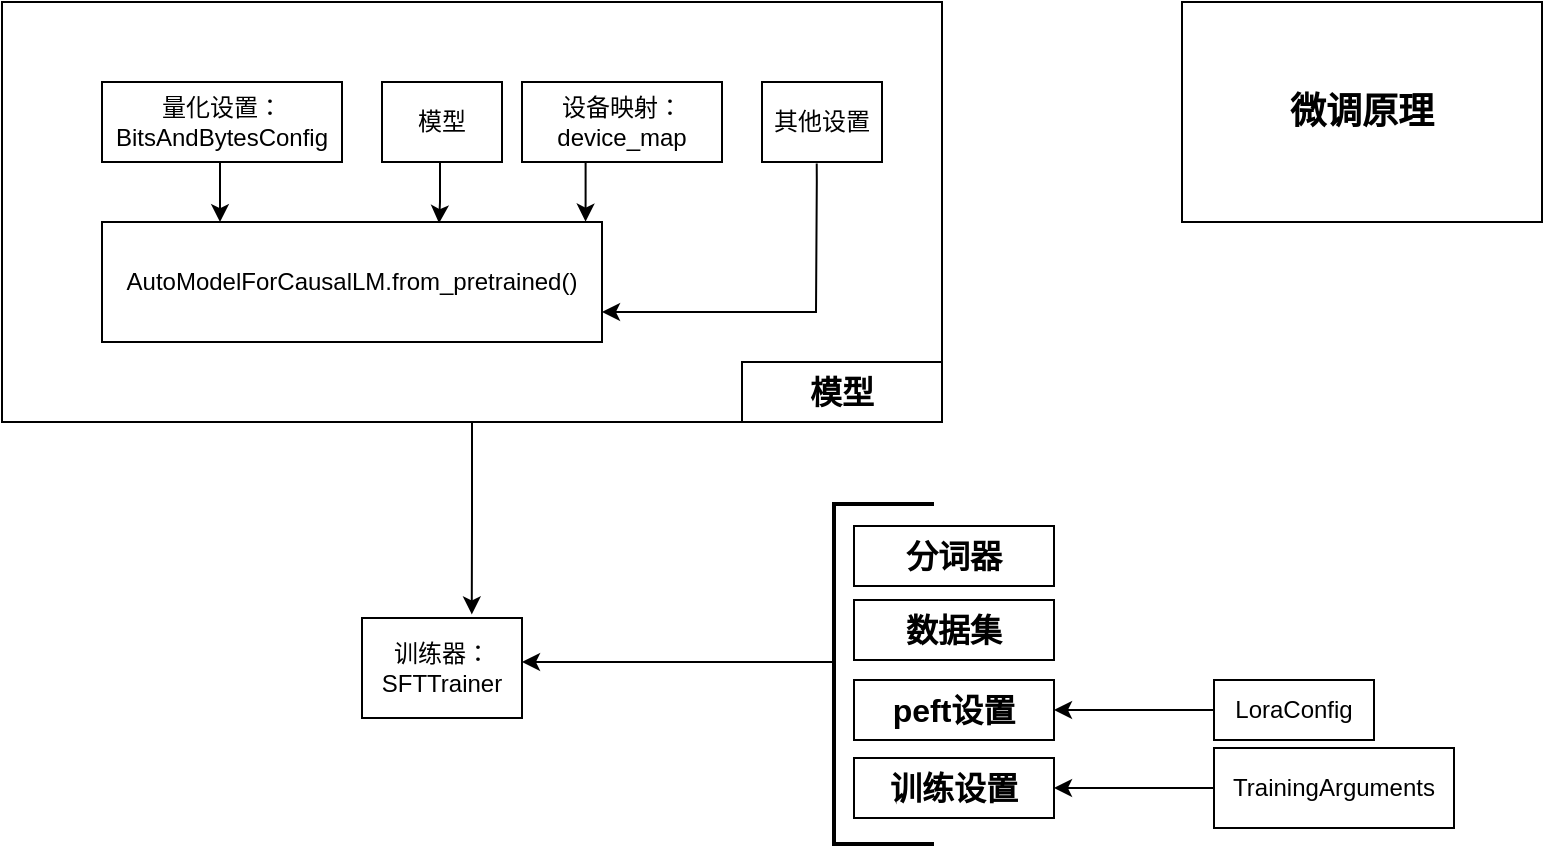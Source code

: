 <mxfile version="22.0.8" type="github">
  <diagram name="第 1 页" id="Sny6aSZBklL-eJnHR8kn">
    <mxGraphModel dx="1050" dy="603" grid="1" gridSize="10" guides="1" tooltips="1" connect="1" arrows="1" fold="1" page="1" pageScale="1" pageWidth="827" pageHeight="1169" math="0" shadow="0">
      <root>
        <mxCell id="0" />
        <mxCell id="1" parent="0" />
        <mxCell id="EeE7hkZNc9PzLSOwyuul-1" value="&lt;font style=&quot;font-size: 18px;&quot;&gt;&lt;b&gt;微调原理&lt;/b&gt;&lt;/font&gt;" style="rounded=0;whiteSpace=wrap;html=1;" vertex="1" parent="1">
          <mxGeometry x="770" y="20" width="180" height="110" as="geometry" />
        </mxCell>
        <mxCell id="EeE7hkZNc9PzLSOwyuul-213" value="&lt;b&gt;&lt;font style=&quot;font-size: 16px;&quot;&gt;数据集&lt;/font&gt;&lt;/b&gt;" style="rounded=0;whiteSpace=wrap;html=1;" vertex="1" parent="1">
          <mxGeometry x="606" y="319" width="100" height="30" as="geometry" />
        </mxCell>
        <mxCell id="EeE7hkZNc9PzLSOwyuul-236" value="&lt;font style=&quot;font-size: 16px;&quot;&gt;&lt;b&gt;peft设置&lt;/b&gt;&lt;/font&gt;" style="whiteSpace=wrap;html=1;" vertex="1" parent="1">
          <mxGeometry x="606" y="359" width="100" height="30" as="geometry" />
        </mxCell>
        <mxCell id="EeE7hkZNc9PzLSOwyuul-239" style="edgeStyle=orthogonalEdgeStyle;rounded=0;orthogonalLoop=1;jettySize=auto;html=1;entryX=1;entryY=0.5;entryDx=0;entryDy=0;" edge="1" parent="1" source="EeE7hkZNc9PzLSOwyuul-237" target="EeE7hkZNc9PzLSOwyuul-236">
          <mxGeometry relative="1" as="geometry" />
        </mxCell>
        <mxCell id="EeE7hkZNc9PzLSOwyuul-237" value="LoraConfig" style="whiteSpace=wrap;html=1;" vertex="1" parent="1">
          <mxGeometry x="786" y="359" width="80" height="30" as="geometry" />
        </mxCell>
        <mxCell id="EeE7hkZNc9PzLSOwyuul-240" value="&lt;b&gt;&lt;font style=&quot;font-size: 16px;&quot;&gt;分词器&lt;/font&gt;&lt;/b&gt;" style="rounded=0;whiteSpace=wrap;html=1;" vertex="1" parent="1">
          <mxGeometry x="606" y="282" width="100" height="30" as="geometry" />
        </mxCell>
        <mxCell id="EeE7hkZNc9PzLSOwyuul-216" value="量化设置：&lt;br&gt;BitsAndBytesConfig" style="rounded=0;whiteSpace=wrap;html=1;" vertex="1" parent="1">
          <mxGeometry x="230" y="60" width="120" height="40" as="geometry" />
        </mxCell>
        <mxCell id="EeE7hkZNc9PzLSOwyuul-218" value="AutoModelForCausalLM.from_pretrained()" style="rounded=0;whiteSpace=wrap;html=1;" vertex="1" parent="1">
          <mxGeometry x="230" y="130" width="250" height="60" as="geometry" />
        </mxCell>
        <mxCell id="EeE7hkZNc9PzLSOwyuul-219" style="edgeStyle=orthogonalEdgeStyle;rounded=0;orthogonalLoop=1;jettySize=auto;html=1;entryX=0.236;entryY=0.001;entryDx=0;entryDy=0;entryPerimeter=0;" edge="1" parent="1" source="EeE7hkZNc9PzLSOwyuul-216" target="EeE7hkZNc9PzLSOwyuul-218">
          <mxGeometry relative="1" as="geometry">
            <mxPoint x="300" y="210" as="targetPoint" />
            <Array as="points">
              <mxPoint x="289" y="110" />
              <mxPoint x="289" y="110" />
            </Array>
          </mxGeometry>
        </mxCell>
        <mxCell id="EeE7hkZNc9PzLSOwyuul-223" style="edgeStyle=orthogonalEdgeStyle;rounded=0;orthogonalLoop=1;jettySize=auto;html=1;entryX=0.674;entryY=0.01;entryDx=0;entryDy=0;entryPerimeter=0;" edge="1" parent="1" source="EeE7hkZNc9PzLSOwyuul-222" target="EeE7hkZNc9PzLSOwyuul-218">
          <mxGeometry relative="1" as="geometry">
            <Array as="points">
              <mxPoint x="399" y="120" />
              <mxPoint x="399" y="120" />
            </Array>
          </mxGeometry>
        </mxCell>
        <mxCell id="EeE7hkZNc9PzLSOwyuul-222" value="模型" style="rounded=0;whiteSpace=wrap;html=1;" vertex="1" parent="1">
          <mxGeometry x="370" y="60" width="60" height="40" as="geometry" />
        </mxCell>
        <mxCell id="EeE7hkZNc9PzLSOwyuul-224" value="设备映射：&lt;br&gt;device_map" style="rounded=0;whiteSpace=wrap;html=1;" vertex="1" parent="1">
          <mxGeometry x="440" y="60" width="100" height="40" as="geometry" />
        </mxCell>
        <mxCell id="EeE7hkZNc9PzLSOwyuul-225" style="edgeStyle=orthogonalEdgeStyle;rounded=0;orthogonalLoop=1;jettySize=auto;html=1;entryX=0.967;entryY=-0.003;entryDx=0;entryDy=0;entryPerimeter=0;" edge="1" parent="1" source="EeE7hkZNc9PzLSOwyuul-224" target="EeE7hkZNc9PzLSOwyuul-218">
          <mxGeometry relative="1" as="geometry">
            <Array as="points">
              <mxPoint x="472" y="120" />
            </Array>
          </mxGeometry>
        </mxCell>
        <mxCell id="EeE7hkZNc9PzLSOwyuul-249" style="edgeStyle=orthogonalEdgeStyle;rounded=0;orthogonalLoop=1;jettySize=auto;html=1;entryX=0.686;entryY=-0.036;entryDx=0;entryDy=0;entryPerimeter=0;" edge="1" parent="1" source="EeE7hkZNc9PzLSOwyuul-229" target="EeE7hkZNc9PzLSOwyuul-248">
          <mxGeometry relative="1" as="geometry">
            <Array as="points" />
          </mxGeometry>
        </mxCell>
        <object label="" id="EeE7hkZNc9PzLSOwyuul-229">
          <mxCell style="rounded=0;whiteSpace=wrap;html=1;fillColor=none;align=right;" vertex="1" parent="1">
            <mxGeometry x="180" y="20" width="470" height="210" as="geometry" />
          </mxCell>
        </object>
        <mxCell id="EeE7hkZNc9PzLSOwyuul-227" style="edgeStyle=orthogonalEdgeStyle;rounded=0;orthogonalLoop=1;jettySize=auto;html=1;entryX=1;entryY=0.75;entryDx=0;entryDy=0;exitX=0.456;exitY=1.019;exitDx=0;exitDy=0;exitPerimeter=0;" edge="1" parent="1" source="EeE7hkZNc9PzLSOwyuul-226" target="EeE7hkZNc9PzLSOwyuul-218">
          <mxGeometry relative="1" as="geometry">
            <Array as="points">
              <mxPoint x="587" y="110" />
              <mxPoint x="587" y="265" />
            </Array>
          </mxGeometry>
        </mxCell>
        <mxCell id="EeE7hkZNc9PzLSOwyuul-226" value="其他设置" style="rounded=0;whiteSpace=wrap;html=1;" vertex="1" parent="1">
          <mxGeometry x="560" y="60" width="60" height="40" as="geometry" />
        </mxCell>
        <mxCell id="EeE7hkZNc9PzLSOwyuul-231" style="edgeStyle=orthogonalEdgeStyle;rounded=0;orthogonalLoop=1;jettySize=auto;html=1;exitX=0.5;exitY=1;exitDx=0;exitDy=0;" edge="1" parent="1" source="EeE7hkZNc9PzLSOwyuul-229" target="EeE7hkZNc9PzLSOwyuul-229">
          <mxGeometry relative="1" as="geometry" />
        </mxCell>
        <mxCell id="EeE7hkZNc9PzLSOwyuul-247" style="edgeStyle=orthogonalEdgeStyle;rounded=0;orthogonalLoop=1;jettySize=auto;html=1;entryX=1;entryY=0.5;entryDx=0;entryDy=0;" edge="1" parent="1" source="EeE7hkZNc9PzLSOwyuul-244" target="EeE7hkZNc9PzLSOwyuul-246">
          <mxGeometry relative="1" as="geometry" />
        </mxCell>
        <mxCell id="EeE7hkZNc9PzLSOwyuul-244" value="TrainingArguments" style="rounded=0;whiteSpace=wrap;html=1;" vertex="1" parent="1">
          <mxGeometry x="786" y="393" width="120" height="40" as="geometry" />
        </mxCell>
        <mxCell id="EeE7hkZNc9PzLSOwyuul-246" value="&lt;b&gt;&lt;font style=&quot;font-size: 16px;&quot;&gt;训练设置&lt;/font&gt;&lt;/b&gt;" style="rounded=0;whiteSpace=wrap;html=1;" vertex="1" parent="1">
          <mxGeometry x="606" y="398" width="100" height="30" as="geometry" />
        </mxCell>
        <mxCell id="EeE7hkZNc9PzLSOwyuul-248" value="训练器：&lt;br&gt;SFTTrainer" style="whiteSpace=wrap;html=1;" vertex="1" parent="1">
          <mxGeometry x="360" y="328" width="80" height="50" as="geometry" />
        </mxCell>
        <mxCell id="EeE7hkZNc9PzLSOwyuul-251" style="edgeStyle=orthogonalEdgeStyle;rounded=0;orthogonalLoop=1;jettySize=auto;html=1;" edge="1" parent="1" source="EeE7hkZNc9PzLSOwyuul-250">
          <mxGeometry relative="1" as="geometry">
            <mxPoint x="440" y="350" as="targetPoint" />
            <Array as="points">
              <mxPoint x="610" y="350" />
              <mxPoint x="610" y="350" />
            </Array>
          </mxGeometry>
        </mxCell>
        <mxCell id="EeE7hkZNc9PzLSOwyuul-250" value="" style="strokeWidth=2;html=1;shape=mxgraph.flowchart.annotation_1;align=left;pointerEvents=1;" vertex="1" parent="1">
          <mxGeometry x="596" y="271" width="50" height="170" as="geometry" />
        </mxCell>
        <mxCell id="EeE7hkZNc9PzLSOwyuul-252" value="&lt;b&gt;&lt;font style=&quot;font-size: 16px;&quot;&gt;模型&lt;/font&gt;&lt;/b&gt;" style="rounded=0;whiteSpace=wrap;html=1;" vertex="1" parent="1">
          <mxGeometry x="550" y="200" width="100" height="30" as="geometry" />
        </mxCell>
      </root>
    </mxGraphModel>
  </diagram>
</mxfile>
